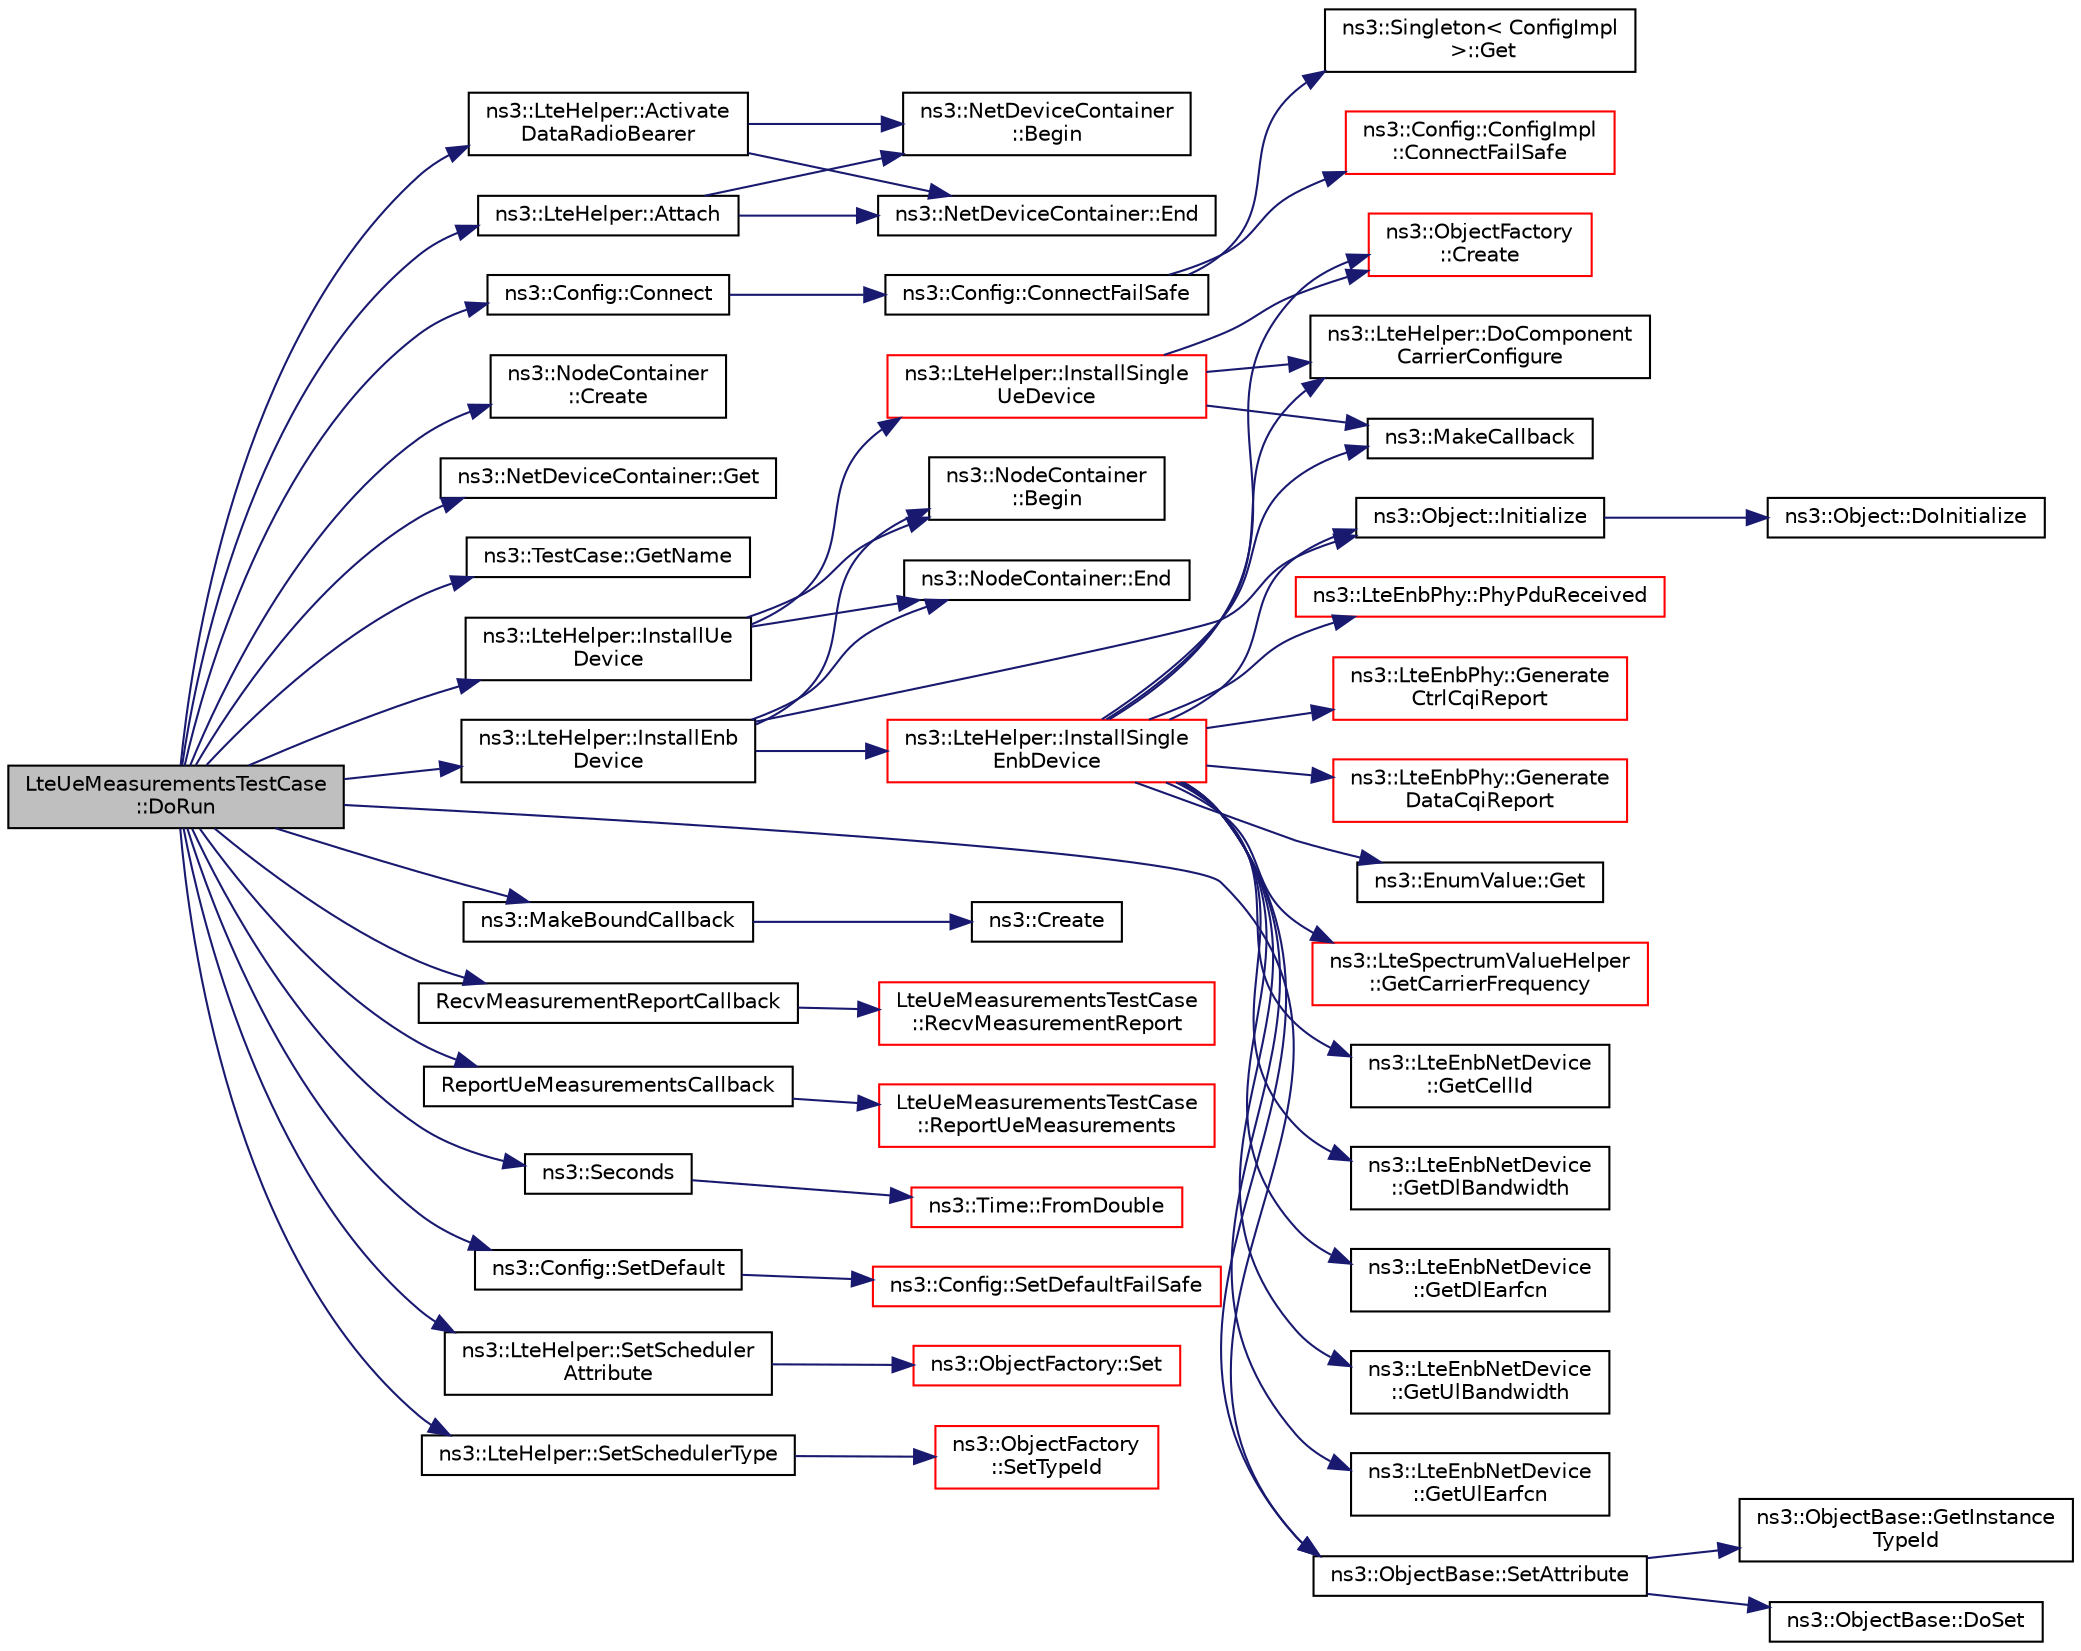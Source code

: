 digraph "LteUeMeasurementsTestCase::DoRun"
{
 // LATEX_PDF_SIZE
  edge [fontname="Helvetica",fontsize="10",labelfontname="Helvetica",labelfontsize="10"];
  node [fontname="Helvetica",fontsize="10",shape=record];
  rankdir="LR";
  Node1 [label="LteUeMeasurementsTestCase\l::DoRun",height=0.2,width=0.4,color="black", fillcolor="grey75", style="filled", fontcolor="black",tooltip="Implementation to actually run this TestCase."];
  Node1 -> Node2 [color="midnightblue",fontsize="10",style="solid",fontname="Helvetica"];
  Node2 [label="ns3::LteHelper::Activate\lDataRadioBearer",height=0.2,width=0.4,color="black", fillcolor="white", style="filled",URL="$classns3_1_1_lte_helper.html#ac896e16cf162e4beeaa292d39ab1b700",tooltip="Activate a Data Radio Bearer on a given UE devices (for LTE-only simulation)."];
  Node2 -> Node3 [color="midnightblue",fontsize="10",style="solid",fontname="Helvetica"];
  Node3 [label="ns3::NetDeviceContainer\l::Begin",height=0.2,width=0.4,color="black", fillcolor="white", style="filled",URL="$classns3_1_1_net_device_container.html#a4ddc336af319061f5b61c515f0453242",tooltip="Get an iterator which refers to the first NetDevice in the container."];
  Node2 -> Node4 [color="midnightblue",fontsize="10",style="solid",fontname="Helvetica"];
  Node4 [label="ns3::NetDeviceContainer::End",height=0.2,width=0.4,color="black", fillcolor="white", style="filled",URL="$classns3_1_1_net_device_container.html#a436d9df206570861f96c3f278eaccb92",tooltip="Get an iterator which indicates past-the-last NetDevice in the container."];
  Node1 -> Node5 [color="midnightblue",fontsize="10",style="solid",fontname="Helvetica"];
  Node5 [label="ns3::LteHelper::Attach",height=0.2,width=0.4,color="black", fillcolor="white", style="filled",URL="$classns3_1_1_lte_helper.html#a9466743f826aa2652a87907b7f0a1c87",tooltip="Enables automatic attachment of a set of UE devices to a suitable cell using Idle mode initial cell s..."];
  Node5 -> Node3 [color="midnightblue",fontsize="10",style="solid",fontname="Helvetica"];
  Node5 -> Node4 [color="midnightblue",fontsize="10",style="solid",fontname="Helvetica"];
  Node1 -> Node6 [color="midnightblue",fontsize="10",style="solid",fontname="Helvetica"];
  Node6 [label="ns3::Config::Connect",height=0.2,width=0.4,color="black", fillcolor="white", style="filled",URL="$group__config.html#ga4014f151241cd0939b6cb64409605736",tooltip=" "];
  Node6 -> Node7 [color="midnightblue",fontsize="10",style="solid",fontname="Helvetica"];
  Node7 [label="ns3::Config::ConnectFailSafe",height=0.2,width=0.4,color="black", fillcolor="white", style="filled",URL="$namespacens3_1_1_config.html#aad60d6903a15881b81e982ad5312114a",tooltip="This function will attempt to find all trace sources which match the input path and will then connect..."];
  Node7 -> Node8 [color="midnightblue",fontsize="10",style="solid",fontname="Helvetica"];
  Node8 [label="ns3::Config::ConfigImpl\l::ConnectFailSafe",height=0.2,width=0.4,color="red", fillcolor="white", style="filled",URL="$classns3_1_1_config_1_1_config_impl.html#a5761c70117341e4ea296917bc095e6c0",tooltip="This function will attempt to find all trace sources which match the input path and will then connect..."];
  Node7 -> Node12 [color="midnightblue",fontsize="10",style="solid",fontname="Helvetica"];
  Node12 [label="ns3::Singleton\< ConfigImpl\l \>::Get",height=0.2,width=0.4,color="black", fillcolor="white", style="filled",URL="$classns3_1_1_singleton.html#a80a2cd3c25a27ea72add7a9f7a141ffa",tooltip="Get a pointer to the singleton instance."];
  Node1 -> Node13 [color="midnightblue",fontsize="10",style="solid",fontname="Helvetica"];
  Node13 [label="ns3::NodeContainer\l::Create",height=0.2,width=0.4,color="black", fillcolor="white", style="filled",URL="$classns3_1_1_node_container.html#a787f059e2813e8b951cc6914d11dfe69",tooltip="Create n nodes and append pointers to them to the end of this NodeContainer."];
  Node1 -> Node14 [color="midnightblue",fontsize="10",style="solid",fontname="Helvetica"];
  Node14 [label="ns3::NetDeviceContainer::Get",height=0.2,width=0.4,color="black", fillcolor="white", style="filled",URL="$classns3_1_1_net_device_container.html#ae114b3a9fc193fee40c07e4a4207aef4",tooltip="Get the Ptr<NetDevice> stored in this container at a given index."];
  Node1 -> Node15 [color="midnightblue",fontsize="10",style="solid",fontname="Helvetica"];
  Node15 [label="ns3::TestCase::GetName",height=0.2,width=0.4,color="black", fillcolor="white", style="filled",URL="$classns3_1_1_test_case.html#ae3b2b294f9104f53e66e5c27d34a5a98",tooltip=" "];
  Node1 -> Node16 [color="midnightblue",fontsize="10",style="solid",fontname="Helvetica"];
  Node16 [label="ns3::LteHelper::InstallEnb\lDevice",height=0.2,width=0.4,color="black", fillcolor="white", style="filled",URL="$classns3_1_1_lte_helper.html#a5e009ad35ef85f46b5a6099263f15a03",tooltip="Create a set of eNodeB devices."];
  Node16 -> Node17 [color="midnightblue",fontsize="10",style="solid",fontname="Helvetica"];
  Node17 [label="ns3::NodeContainer\l::Begin",height=0.2,width=0.4,color="black", fillcolor="white", style="filled",URL="$classns3_1_1_node_container.html#a2bfe1f50688c96e0888b1907e1e2f324",tooltip="Get an iterator which refers to the first Node in the container."];
  Node16 -> Node18 [color="midnightblue",fontsize="10",style="solid",fontname="Helvetica"];
  Node18 [label="ns3::NodeContainer::End",height=0.2,width=0.4,color="black", fillcolor="white", style="filled",URL="$classns3_1_1_node_container.html#a4904853b5d3e86f622a2ef8b4e959e08",tooltip="Get an iterator which indicates past-the-last Node in the container."];
  Node16 -> Node19 [color="midnightblue",fontsize="10",style="solid",fontname="Helvetica"];
  Node19 [label="ns3::Object::Initialize",height=0.2,width=0.4,color="black", fillcolor="white", style="filled",URL="$classns3_1_1_object.html#af4411cb29971772fcd09203474a95078",tooltip="Invoke DoInitialize on all Objects aggregated to this one."];
  Node19 -> Node20 [color="midnightblue",fontsize="10",style="solid",fontname="Helvetica"];
  Node20 [label="ns3::Object::DoInitialize",height=0.2,width=0.4,color="black", fillcolor="white", style="filled",URL="$classns3_1_1_object.html#af8482a521433409fb5c7f749398c9dbe",tooltip="Initialize() implementation."];
  Node16 -> Node21 [color="midnightblue",fontsize="10",style="solid",fontname="Helvetica"];
  Node21 [label="ns3::LteHelper::InstallSingle\lEnbDevice",height=0.2,width=0.4,color="red", fillcolor="white", style="filled",URL="$classns3_1_1_lte_helper.html#afac168014c3a4ac5c30bfd7c1d09cb96",tooltip="Create an eNodeB device (LteEnbNetDevice) on the given node."];
  Node21 -> Node22 [color="midnightblue",fontsize="10",style="solid",fontname="Helvetica"];
  Node22 [label="ns3::ObjectFactory\l::Create",height=0.2,width=0.4,color="red", fillcolor="white", style="filled",URL="$classns3_1_1_object_factory.html#a52eda277f4aaab54266134ba48102ad7",tooltip="Create an Object instance of the configured TypeId."];
  Node21 -> Node51 [color="midnightblue",fontsize="10",style="solid",fontname="Helvetica"];
  Node51 [label="ns3::LteHelper::DoComponent\lCarrierConfigure",height=0.2,width=0.4,color="black", fillcolor="white", style="filled",URL="$classns3_1_1_lte_helper.html#ab6069db57d1ef572daf182ce27fed7e6",tooltip="Configure the component carriers."];
  Node21 -> Node52 [color="midnightblue",fontsize="10",style="solid",fontname="Helvetica"];
  Node52 [label="ns3::LteEnbPhy::Generate\lCtrlCqiReport",height=0.2,width=0.4,color="red", fillcolor="white", style="filled",URL="$classns3_1_1_lte_enb_phy.html#abf6978d738fa1f07c4ca36dd1b6fd5b1",tooltip="generate a CQI report based on the given SINR of Ctrl frame"];
  Node21 -> Node80 [color="midnightblue",fontsize="10",style="solid",fontname="Helvetica"];
  Node80 [label="ns3::LteEnbPhy::Generate\lDataCqiReport",height=0.2,width=0.4,color="red", fillcolor="white", style="filled",URL="$classns3_1_1_lte_enb_phy.html#a606a5f28fc9d71d470d305b967698596",tooltip="generate a CQI report based on the given SINR of Data frame (used for PUSCH CQIs)"];
  Node21 -> Node82 [color="midnightblue",fontsize="10",style="solid",fontname="Helvetica"];
  Node82 [label="ns3::EnumValue::Get",height=0.2,width=0.4,color="black", fillcolor="white", style="filled",URL="$classns3_1_1_enum_value.html#a18a71c7623f3d389cf9c5d5dd804331e",tooltip=" "];
  Node21 -> Node83 [color="midnightblue",fontsize="10",style="solid",fontname="Helvetica"];
  Node83 [label="ns3::LteSpectrumValueHelper\l::GetCarrierFrequency",height=0.2,width=0.4,color="red", fillcolor="white", style="filled",URL="$classns3_1_1_lte_spectrum_value_helper.html#ab268c4d7cb95e4277e59b7449d5fbd78",tooltip="Calculates the carrier frequency from the E-UTRA Absolute Radio Frequency Channel Number (EARFCN) acc..."];
  Node21 -> Node88 [color="midnightblue",fontsize="10",style="solid",fontname="Helvetica"];
  Node88 [label="ns3::LteEnbNetDevice\l::GetCellId",height=0.2,width=0.4,color="black", fillcolor="white", style="filled",URL="$classns3_1_1_lte_enb_net_device.html#af8327c717527f8a70838fa95becc2adb",tooltip=" "];
  Node21 -> Node89 [color="midnightblue",fontsize="10",style="solid",fontname="Helvetica"];
  Node89 [label="ns3::LteEnbNetDevice\l::GetDlBandwidth",height=0.2,width=0.4,color="black", fillcolor="white", style="filled",URL="$classns3_1_1_lte_enb_net_device.html#a67c2350cd35cc156ed959202d4ce8881",tooltip=" "];
  Node21 -> Node90 [color="midnightblue",fontsize="10",style="solid",fontname="Helvetica"];
  Node90 [label="ns3::LteEnbNetDevice\l::GetDlEarfcn",height=0.2,width=0.4,color="black", fillcolor="white", style="filled",URL="$classns3_1_1_lte_enb_net_device.html#a7a3b519b838d1f8f6c28ef25f0963433",tooltip=" "];
  Node21 -> Node91 [color="midnightblue",fontsize="10",style="solid",fontname="Helvetica"];
  Node91 [label="ns3::LteEnbNetDevice\l::GetUlBandwidth",height=0.2,width=0.4,color="black", fillcolor="white", style="filled",URL="$classns3_1_1_lte_enb_net_device.html#a907790c0ef03f0c69626b2bfdc81553f",tooltip=" "];
  Node21 -> Node92 [color="midnightblue",fontsize="10",style="solid",fontname="Helvetica"];
  Node92 [label="ns3::LteEnbNetDevice\l::GetUlEarfcn",height=0.2,width=0.4,color="black", fillcolor="white", style="filled",URL="$classns3_1_1_lte_enb_net_device.html#a6a2b17490d3740d9c18638ac6ee4ed1e",tooltip=" "];
  Node21 -> Node19 [color="midnightblue",fontsize="10",style="solid",fontname="Helvetica"];
  Node21 -> Node93 [color="midnightblue",fontsize="10",style="solid",fontname="Helvetica"];
  Node93 [label="ns3::MakeCallback",height=0.2,width=0.4,color="black", fillcolor="white", style="filled",URL="$namespacens3.html#af1dde3c04374147fca0cfe3b0766d664",tooltip="Build Callbacks for class method members which take varying numbers of arguments and potentially retu..."];
  Node21 -> Node94 [color="midnightblue",fontsize="10",style="solid",fontname="Helvetica"];
  Node94 [label="ns3::LteEnbPhy::PhyPduReceived",height=0.2,width=0.4,color="red", fillcolor="white", style="filled",URL="$classns3_1_1_lte_enb_phy.html#a6f5e3a3285ccb75f962610bd43c0c436",tooltip="PhySpectrum received a new PHY-PDU."];
  Node21 -> Node107 [color="midnightblue",fontsize="10",style="solid",fontname="Helvetica"];
  Node107 [label="ns3::ObjectBase::SetAttribute",height=0.2,width=0.4,color="black", fillcolor="white", style="filled",URL="$classns3_1_1_object_base.html#ac60245d3ea4123bbc9b1d391f1f6592f",tooltip="Set a single attribute, raising fatal errors if unsuccessful."];
  Node107 -> Node25 [color="midnightblue",fontsize="10",style="solid",fontname="Helvetica"];
  Node25 [label="ns3::ObjectBase::DoSet",height=0.2,width=0.4,color="black", fillcolor="white", style="filled",URL="$classns3_1_1_object_base.html#afe5f2f7b2fabc99aa33f9bb434e3b695",tooltip="Attempt to set the value referenced by the accessor spec to a valid value according to the checker,..."];
  Node107 -> Node34 [color="midnightblue",fontsize="10",style="solid",fontname="Helvetica"];
  Node34 [label="ns3::ObjectBase::GetInstance\lTypeId",height=0.2,width=0.4,color="black", fillcolor="white", style="filled",URL="$classns3_1_1_object_base.html#abe5b43a6f5b99a92a4c3122db31f06fb",tooltip="Get the most derived TypeId for this Object."];
  Node1 -> Node112 [color="midnightblue",fontsize="10",style="solid",fontname="Helvetica"];
  Node112 [label="ns3::LteHelper::InstallUe\lDevice",height=0.2,width=0.4,color="black", fillcolor="white", style="filled",URL="$classns3_1_1_lte_helper.html#ac9cd932d7de92811cfa953c2e3b2fc9f",tooltip="Create a set of UE devices."];
  Node112 -> Node17 [color="midnightblue",fontsize="10",style="solid",fontname="Helvetica"];
  Node112 -> Node18 [color="midnightblue",fontsize="10",style="solid",fontname="Helvetica"];
  Node112 -> Node113 [color="midnightblue",fontsize="10",style="solid",fontname="Helvetica"];
  Node113 [label="ns3::LteHelper::InstallSingle\lUeDevice",height=0.2,width=0.4,color="red", fillcolor="white", style="filled",URL="$classns3_1_1_lte_helper.html#afa6e13db5742241f48f8f4b8533b67f6",tooltip="Create a UE device (LteUeNetDevice) on the given node."];
  Node113 -> Node22 [color="midnightblue",fontsize="10",style="solid",fontname="Helvetica"];
  Node113 -> Node51 [color="midnightblue",fontsize="10",style="solid",fontname="Helvetica"];
  Node113 -> Node93 [color="midnightblue",fontsize="10",style="solid",fontname="Helvetica"];
  Node1 -> Node154 [color="midnightblue",fontsize="10",style="solid",fontname="Helvetica"];
  Node154 [label="ns3::MakeBoundCallback",height=0.2,width=0.4,color="black", fillcolor="white", style="filled",URL="$group__makeboundcallback.html#ga1725d6362e6065faa0709f7c93f8d770",tooltip="Make Callbacks with one bound argument."];
  Node154 -> Node155 [color="midnightblue",fontsize="10",style="solid",fontname="Helvetica"];
  Node155 [label="ns3::Create",height=0.2,width=0.4,color="black", fillcolor="white", style="filled",URL="$group__ptr.html#ga086d8d4a76485a155f0408b85dcebede",tooltip="Create class instances by constructors with varying numbers of arguments and return them by Ptr."];
  Node1 -> Node156 [color="midnightblue",fontsize="10",style="solid",fontname="Helvetica"];
  Node156 [label="RecvMeasurementReportCallback",height=0.2,width=0.4,color="black", fillcolor="white", style="filled",URL="$lte-test-ue-measurements_8cc.html#aef7d01f73ec41364e58842fcbcc4adad",tooltip=" "];
  Node156 -> Node157 [color="midnightblue",fontsize="10",style="solid",fontname="Helvetica"];
  Node157 [label="LteUeMeasurementsTestCase\l::RecvMeasurementReport",height=0.2,width=0.4,color="red", fillcolor="white", style="filled",URL="$class_lte_ue_measurements_test_case.html#ae8212608829de68ab7f07a8b1a407d18",tooltip="Reeive measurement report function."];
  Node1 -> Node161 [color="midnightblue",fontsize="10",style="solid",fontname="Helvetica"];
  Node161 [label="ReportUeMeasurementsCallback",height=0.2,width=0.4,color="black", fillcolor="white", style="filled",URL="$lte-test-ue-measurements_8cc.html#a2c68a78b856a5b437faa0a5090930c64",tooltip=" "];
  Node161 -> Node162 [color="midnightblue",fontsize="10",style="solid",fontname="Helvetica"];
  Node162 [label="LteUeMeasurementsTestCase\l::ReportUeMeasurements",height=0.2,width=0.4,color="red", fillcolor="white", style="filled",URL="$class_lte_ue_measurements_test_case.html#a7f7c986ca0fc0890d7d3e8d784860859",tooltip="Report UE measurements function."];
  Node1 -> Node163 [color="midnightblue",fontsize="10",style="solid",fontname="Helvetica"];
  Node163 [label="ns3::Seconds",height=0.2,width=0.4,color="black", fillcolor="white", style="filled",URL="$group__timecivil.html#ga33c34b816f8ff6628e33d5c8e9713b9e",tooltip="Construct a Time in the indicated unit."];
  Node163 -> Node138 [color="midnightblue",fontsize="10",style="solid",fontname="Helvetica"];
  Node138 [label="ns3::Time::FromDouble",height=0.2,width=0.4,color="red", fillcolor="white", style="filled",URL="$classns3_1_1_time.html#a60e845f4a74e62495b86356afe604cb4",tooltip="Create a Time equal to value in unit unit."];
  Node1 -> Node107 [color="midnightblue",fontsize="10",style="solid",fontname="Helvetica"];
  Node1 -> Node164 [color="midnightblue",fontsize="10",style="solid",fontname="Helvetica"];
  Node164 [label="ns3::Config::SetDefault",height=0.2,width=0.4,color="black", fillcolor="white", style="filled",URL="$group__config.html#ga2e7882df849d8ba4aaad31c934c40c06",tooltip=" "];
  Node164 -> Node165 [color="midnightblue",fontsize="10",style="solid",fontname="Helvetica"];
  Node165 [label="ns3::Config::SetDefaultFailSafe",height=0.2,width=0.4,color="red", fillcolor="white", style="filled",URL="$group__config.html#gaf35c9ecdf51c959f397e973f9335de54",tooltip=" "];
  Node1 -> Node170 [color="midnightblue",fontsize="10",style="solid",fontname="Helvetica"];
  Node170 [label="ns3::LteHelper::SetScheduler\lAttribute",height=0.2,width=0.4,color="black", fillcolor="white", style="filled",URL="$classns3_1_1_lte_helper.html#a38f8c7f4592b31c0f3dedb53e7909742",tooltip="Set an attribute for the scheduler to be created."];
  Node170 -> Node171 [color="midnightblue",fontsize="10",style="solid",fontname="Helvetica"];
  Node171 [label="ns3::ObjectFactory::Set",height=0.2,width=0.4,color="red", fillcolor="white", style="filled",URL="$classns3_1_1_object_factory.html#a3c9d5ed564f08ab4427e113bcc48e1d4",tooltip="Set an attribute to be set during construction."];
  Node1 -> Node177 [color="midnightblue",fontsize="10",style="solid",fontname="Helvetica"];
  Node177 [label="ns3::LteHelper::SetSchedulerType",height=0.2,width=0.4,color="black", fillcolor="white", style="filled",URL="$classns3_1_1_lte_helper.html#a8f86e55b8b80a81732c4b2df00fb25d5",tooltip="Set the type of scheduler to be used by eNodeB devices."];
  Node177 -> Node77 [color="midnightblue",fontsize="10",style="solid",fontname="Helvetica"];
  Node77 [label="ns3::ObjectFactory\l::SetTypeId",height=0.2,width=0.4,color="red", fillcolor="white", style="filled",URL="$classns3_1_1_object_factory.html#a77dcd099064038a1eb7a6b8251229ec3",tooltip="Set the TypeId of the Objects to be created by this factory."];
}
